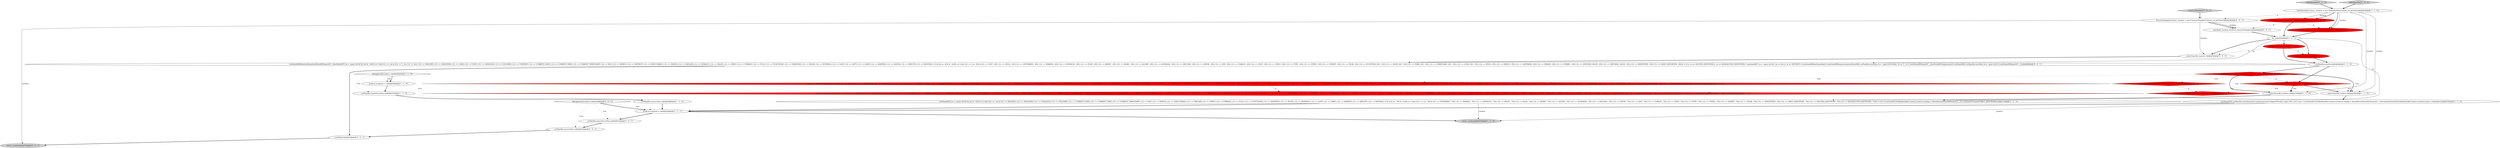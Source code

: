 digraph {
23 [style = filled, label = "setState(819)@@@7@@@['0', '1', '0']", fillcolor = red, shape = ellipse image = "AAA1AAABBB2BBB"];
30 [style = filled, label = "{setState(684)functionName()setState(685)match(T__0)setState(697)_la = _input.LA(1)if ((((_la) & ~0x3f) == 0 && ((1L << _la) & ((1L << T__0) | (1L << ALL) | (1L << ANALYZE) | (1L << ANALYZED) | (1L << CASE) | (1L << CAST) | (1L << CATALOGS) | (1L << COLUMNS) | (1L << CONVERT) | (1L << CURRENT_DATE) | (1L << CURRENT_TIME) | (1L << CURRENT_TIMESTAMP) | (1L << DAY) | (1L << DEBUG) | (1L << DISTINCT) | (1L << EXECUTABLE) | (1L << EXISTS) | (1L << EXPLAIN) | (1L << EXTRACT) | (1L << FALSE) | (1L << FIRST) | (1L << FORMAT) | (1L << FULL) | (1L << FUNCTIONS) | (1L << GRAPHVIZ) | (1L << HOUR) | (1L << INTERVAL) | (1L << LAST) | (1L << LEFT) | (1L << LIMIT) | (1L << MAPPED) | (1L << MATCH) | (1L << MINUTE) | (1L << MONTH))) != 0) || ((((_la - 65)) & ~0x3f) == 0 && ((1L << (_la - 65)) & ((1L << (NOT - 65)) | (1L << (NULL - 65)) | (1L << (OPTIMIZED - 65)) | (1L << (PARSED - 65)) | (1L << (PHYSICAL - 65)) | (1L << (PLAN - 65)) | (1L << (RIGHT - 65)) | (1L << (RLIKE - 65)) | (1L << (QUERY - 65)) | (1L << (SCHEMAS - 65)) | (1L << (SECOND - 65)) | (1L << (SHOW - 65)) | (1L << (SYS - 65)) | (1L << (TABLES - 65)) | (1L << (TEXT - 65)) | (1L << (TRUE - 65)) | (1L << (TYPE - 65)) | (1L << (TYPES - 65)) | (1L << (VERIFY - 65)) | (1L << (YEAR - 65)) | (1L << (FUNCTION_ESC - 65)) | (1L << (DATE_ESC - 65)) | (1L << (TIME_ESC - 65)) | (1L << (TIMESTAMP_ESC - 65)) | (1L << (GUID_ESC - 65)) | (1L << (PLUS - 65)) | (1L << (MINUS - 65)) | (1L << (ASTERISK - 65)) | (1L << (PARAM - 65)) | (1L << (STRING - 65)) | (1L << (INTEGER_VALUE - 65)) | (1L << (DECIMAL_VALUE - 65)) | (1L << (IDENTIFIER - 65)) | (1L << (DIGIT_IDENTIFIER - 65)))) != 0) || _la == QUOTED_IDENTIFIER || _la == BACKQUOTED_IDENTIFIER) {{setState(687)_la = _input.LA(1)if (_la == ALL || _la == DISTINCT) {{setState(686)setQuantifier()}}setState(689)expression()setState(694)_errHandler.sync(this)_la = _input.LA(1)while (_la == T__2) {{{setState(690)match(T__2)setState(691)expression()}}setState(696)_errHandler.sync(this)_la = _input.LA(1)}}}setState(699)match(T__1)}@@@8@@@['0', '0', '1']", fillcolor = white, shape = ellipse image = "AAA0AAABBB3BBB"];
3 [style = filled, label = "enterOuterAlt(_localctx,2)@@@26@@@['1', '1', '0']", fillcolor = white, shape = ellipse image = "AAA0AAABBB1BBB"];
32 [style = filled, label = "FunctionTemplateContext _localctx = new FunctionTemplateContext(_ctx,getState())@@@3@@@['0', '0', '1']", fillcolor = white, shape = ellipse image = "AAA0AAABBB3BBB"];
22 [style = filled, label = "enterRule(_localctx,104,RULE_tableIdentifier)@@@4@@@['0', '1', '0']", fillcolor = red, shape = ellipse image = "AAA1AAABBB2BBB"];
33 [style = filled, label = "RecognitionException re@@@49@@@['0', '0', '1']", fillcolor = white, shape = diamond image = "AAA0AAABBB3BBB"];
8 [style = filled, label = "_localctx.exception = re@@@50@@@['1', '1', '1']", fillcolor = white, shape = ellipse image = "AAA0AAABBB1BBB"];
9 [style = filled, label = "RecognitionException re@@@45@@@['1', '1', '0']", fillcolor = white, shape = diamond image = "AAA0AAABBB1BBB"];
21 [style = filled, label = "tableIdentifier['0', '1', '0']", fillcolor = lightgray, shape = diamond image = "AAA0AAABBB2BBB"];
29 [style = filled, label = "return _localctx@@@57@@@['0', '0', '1']", fillcolor = lightgray, shape = ellipse image = "AAA0AAABBB3BBB"];
34 [style = filled, label = "{exitRule()}@@@54@@@['0', '0', '1']", fillcolor = white, shape = ellipse image = "AAA0AAABBB3BBB"];
15 [style = filled, label = "_localctx.exception = re@@@46@@@['1', '1', '0']", fillcolor = white, shape = ellipse image = "AAA0AAABBB1BBB"];
14 [style = filled, label = "{setState(810)_la = _input.LA(1)if ((((_la) & ~0x3f) == 0 && ((1L << _la) & ((1L << ANALYZE) | (1L << ANALYZED) | (1L << CATALOGS) | (1L << COLUMNS) | (1L << CURRENT_DATE) | (1L << CURRENT_TIME) | (1L << CURRENT_TIMESTAMP) | (1L << DAY) | (1L << DEBUG) | (1L << EXECUTABLE) | (1L << EXPLAIN) | (1L << FIRST) | (1L << FORMAT) | (1L << FULL) | (1L << FUNCTIONS) | (1L << GRAPHVIZ) | (1L << HOUR) | (1L << INTERVAL) | (1L << LAST) | (1L << LIMIT) | (1L << MAPPED) | (1L << MINUTE) | (1L << MONTH))) != 0) || ((((_la - 70)) & ~0x3f) == 0 && ((1L << (_la - 70)) & ((1L << (OPTIMIZED - 70)) | (1L << (PARSED - 70)) | (1L << (PHYSICAL - 70)) | (1L << (PIVOT - 70)) | (1L << (PLAN - 70)) | (1L << (RLIKE - 70)) | (1L << (QUERY - 70)) | (1L << (SCHEMAS - 70)) | (1L << (SECOND - 70)) | (1L << (SHOW - 70)) | (1L << (SYS - 70)) | (1L << (TABLES - 70)) | (1L << (TEXT - 70)) | (1L << (TYPE - 70)) | (1L << (TYPES - 70)) | (1L << (VERIFY - 70)) | (1L << (YEAR - 70)) | (1L << (IDENTIFIER - 70)) | (1L << (DIGIT_IDENTIFIER - 70)) | (1L << (QUOTED_IDENTIFIER - 70)) | (1L << (BACKQUOTED_IDENTIFIER - 70)))) != 0)) {{setState(807)((TableIdentifierContext)_localctx).catalog = identifier()setState(808)match(T__3)}}setState(812)match(TABLE_IDENTIFIER)}@@@11@@@['1', '1', '0']", fillcolor = white, shape = ellipse image = "AAA0AAABBB1BBB"];
10 [style = filled, label = "getInterpreter().adaptivePredict(_input,104,_ctx)@@@30@@@['1', '0', '0']", fillcolor = red, shape = diamond image = "AAA1AAABBB1BBB"];
2 [style = filled, label = "int _la@@@5@@@['1', '1', '1']", fillcolor = white, shape = ellipse image = "AAA0AAABBB1BBB"];
28 [style = filled, label = "functionTemplate['0', '0', '1']", fillcolor = lightgray, shape = diamond image = "AAA0AAABBB3BBB"];
25 [style = filled, label = "_errHandler.recover(this,re)@@@52@@@['0', '0', '1']", fillcolor = white, shape = ellipse image = "AAA0AAABBB3BBB"];
27 [style = filled, label = "enterOuterAlt(_localctx,1)@@@7@@@['0', '0', '1']", fillcolor = white, shape = ellipse image = "AAA0AAABBB3BBB"];
1 [style = filled, label = "getInterpreter().adaptivePredict(_input,105,_ctx)@@@9@@@['1', '0', '0']", fillcolor = red, shape = diamond image = "AAA1AAABBB1BBB"];
6 [style = filled, label = "_errHandler.reportError(this,re)@@@47@@@['1', '1', '0']", fillcolor = white, shape = ellipse image = "AAA0AAABBB1BBB"];
19 [style = filled, label = "getInterpreter().adaptivePredict(_input,109,_ctx)@@@9@@@['0', '1', '0']", fillcolor = red, shape = diamond image = "AAA1AAABBB2BBB"];
24 [style = filled, label = "getInterpreter().adaptivePredict(_input,108,_ctx)@@@30@@@['0', '1', '0']", fillcolor = red, shape = diamond image = "AAA1AAABBB2BBB"];
13 [style = filled, label = "tableIdentifier['1', '0', '0']", fillcolor = lightgray, shape = diamond image = "AAA0AAABBB1BBB"];
16 [style = filled, label = "enterOuterAlt(_localctx,1)@@@10@@@['1', '1', '0']", fillcolor = white, shape = ellipse image = "AAA0AAABBB1BBB"];
12 [style = filled, label = "setState(781)@@@7@@@['1', '0', '0']", fillcolor = red, shape = ellipse image = "AAA1AAABBB1BBB"];
17 [style = filled, label = "TableIdentifierContext _localctx = new TableIdentifierContext(_ctx,getState())@@@3@@@['1', '1', '0']", fillcolor = white, shape = ellipse image = "AAA0AAABBB1BBB"];
5 [style = filled, label = "(((_la) & ~0x3f) == 0 && ((1L << _la) & ((1L << ANALYZE) | (1L << ANALYZED) | (1L << CATALOGS) | (1L << COLUMNS) | (1L << CURRENT_DATE) | (1L << CURRENT_TIME) | (1L << CURRENT_TIMESTAMP) | (1L << DAY) | (1L << DEBUG) | (1L << EXECUTABLE) | (1L << EXPLAIN) | (1L << FIRST) | (1L << FORMAT) | (1L << FULL) | (1L << FUNCTIONS) | (1L << GRAPHVIZ) | (1L << HOUR) | (1L << INTERVAL) | (1L << LAST) | (1L << LIMIT) | (1L << MAPPED) | (1L << MINUTE) | (1L << MONTH))) != 0) || ((((_la - 69)) & ~0x3f) == 0 && ((1L << (_la - 69)) & ((1L << (OPTIMIZED - 69)) | (1L << (PARSED - 69)) | (1L << (PHYSICAL - 69)) | (1L << (PLAN - 69)) | (1L << (RLIKE - 69)) | (1L << (QUERY - 69)) | (1L << (SCHEMAS - 69)) | (1L << (SECOND - 69)) | (1L << (SHOW - 69)) | (1L << (SYS - 69)) | (1L << (TABLES - 69)) | (1L << (TEXT - 69)) | (1L << (TYPE - 69)) | (1L << (TYPES - 69)) | (1L << (VERIFY - 69)) | (1L << (YEAR - 69)) | (1L << (IDENTIFIER - 69)) | (1L << (DIGIT_IDENTIFIER - 69)) | (1L << (QUOTED_IDENTIFIER - 69)) | (1L << (BACKQUOTED_IDENTIFIER - 69)))) != 0)@@@14@@@['1', '0', '0']", fillcolor = red, shape = diamond image = "AAA1AAABBB1BBB"];
31 [style = filled, label = "_errHandler.reportError(this,re)@@@51@@@['0', '0', '1']", fillcolor = white, shape = ellipse image = "AAA0AAABBB3BBB"];
0 [style = filled, label = "_errHandler.sync(this)@@@8@@@['1', '1', '0']", fillcolor = white, shape = ellipse image = "AAA0AAABBB1BBB"];
7 [style = filled, label = "return _localctx@@@53@@@['1', '1', '0']", fillcolor = lightgray, shape = ellipse image = "AAA0AAABBB1BBB"];
26 [style = filled, label = "enterRule(_localctx,76,RULE_functionTemplate)@@@4@@@['0', '0', '1']", fillcolor = white, shape = ellipse image = "AAA0AAABBB3BBB"];
11 [style = filled, label = "_errHandler.recover(this,re)@@@48@@@['1', '1', '0']", fillcolor = white, shape = ellipse image = "AAA0AAABBB1BBB"];
18 [style = filled, label = "{setState(816)_errHandler.sync(this)switch (getInterpreter().adaptivePredict(_input,108,_ctx)) {case 1:{setState(813)((TableIdentifierContext)_localctx).catalog = identifier()setState(814)match(T__3)}breaksetState(818)((TableIdentifierContext)_localctx).name = identifier()}@@@27@@@['1', '1', '0']", fillcolor = white, shape = ellipse image = "AAA0AAABBB1BBB"];
20 [style = filled, label = "(((_la) & ~0x3f) == 0 && ((1L << _la) & ((1L << ANALYZE) | (1L << ANALYZED) | (1L << CATALOGS) | (1L << COLUMNS) | (1L << CURRENT_DATE) | (1L << CURRENT_TIME) | (1L << CURRENT_TIMESTAMP) | (1L << DAY) | (1L << DEBUG) | (1L << EXECUTABLE) | (1L << EXPLAIN) | (1L << FIRST) | (1L << FORMAT) | (1L << FULL) | (1L << FUNCTIONS) | (1L << GRAPHVIZ) | (1L << HOUR) | (1L << INTERVAL) | (1L << LAST) | (1L << LIMIT) | (1L << MAPPED) | (1L << MINUTE) | (1L << MONTH))) != 0) || ((((_la - 70)) & ~0x3f) == 0 && ((1L << (_la - 70)) & ((1L << (OPTIMIZED - 70)) | (1L << (PARSED - 70)) | (1L << (PHYSICAL - 70)) | (1L << (PIVOT - 70)) | (1L << (PLAN - 70)) | (1L << (RLIKE - 70)) | (1L << (QUERY - 70)) | (1L << (SCHEMAS - 70)) | (1L << (SECOND - 70)) | (1L << (SHOW - 70)) | (1L << (SYS - 70)) | (1L << (TABLES - 70)) | (1L << (TEXT - 70)) | (1L << (TYPE - 70)) | (1L << (TYPES - 70)) | (1L << (VERIFY - 70)) | (1L << (YEAR - 70)) | (1L << (IDENTIFIER - 70)) | (1L << (DIGIT_IDENTIFIER - 70)) | (1L << (QUOTED_IDENTIFIER - 70)) | (1L << (BACKQUOTED_IDENTIFIER - 70)))) != 0)@@@14@@@['0', '1', '0']", fillcolor = red, shape = diamond image = "AAA1AAABBB2BBB"];
4 [style = filled, label = "enterRule(_localctx,96,RULE_tableIdentifier)@@@4@@@['1', '0', '0']", fillcolor = red, shape = ellipse image = "AAA1AAABBB1BBB"];
14->7 [style = solid, label="_localctx"];
34->29 [style = bold, label=""];
2->30 [style = solid, label="_la"];
18->7 [style = solid, label="_localctx"];
31->25 [style = bold, label=""];
22->2 [style = bold, label=""];
17->4 [style = solid, label="_localctx"];
1->10 [style = dotted, label="true"];
25->34 [style = bold, label=""];
8->31 [style = bold, label=""];
12->23 [style = dashed, label="0"];
0->19 [style = bold, label=""];
19->20 [style = dotted, label="true"];
27->30 [style = bold, label=""];
9->11 [style = dotted, label="true"];
1->19 [style = dashed, label="0"];
32->29 [style = solid, label="_localctx"];
1->3 [style = bold, label=""];
17->32 [style = dashed, label="0"];
15->6 [style = bold, label=""];
30->34 [style = bold, label=""];
4->2 [style = bold, label=""];
4->22 [style = dashed, label="0"];
19->24 [style = dotted, label="true"];
4->26 [style = dashed, label="0"];
17->22 [style = bold, label=""];
9->6 [style = dotted, label="true"];
12->0 [style = bold, label=""];
23->0 [style = bold, label=""];
32->26 [style = bold, label=""];
17->3 [style = solid, label="_localctx"];
17->16 [style = solid, label="_localctx"];
2->12 [style = bold, label=""];
8->7 [style = bold, label=""];
19->16 [style = bold, label=""];
28->32 [style = bold, label=""];
3->18 [style = bold, label=""];
1->3 [style = dotted, label="true"];
5->20 [style = dashed, label="0"];
2->23 [style = bold, label=""];
13->17 [style = bold, label=""];
26->2 [style = bold, label=""];
33->25 [style = dotted, label="true"];
2->14 [style = solid, label="_la"];
1->16 [style = bold, label=""];
9->15 [style = bold, label=""];
0->1 [style = bold, label=""];
19->3 [style = dotted, label="true"];
6->11 [style = bold, label=""];
17->22 [style = solid, label="_localctx"];
12->27 [style = dashed, label="0"];
19->16 [style = dotted, label="true"];
32->27 [style = solid, label="_localctx"];
2->27 [style = bold, label=""];
33->8 [style = dotted, label="true"];
16->14 [style = bold, label=""];
11->8 [style = bold, label=""];
32->26 [style = solid, label="_localctx"];
9->15 [style = dotted, label="true"];
14->8 [style = bold, label=""];
18->8 [style = bold, label=""];
1->16 [style = dotted, label="true"];
33->8 [style = bold, label=""];
19->3 [style = bold, label=""];
21->17 [style = bold, label=""];
1->5 [style = dotted, label="true"];
17->4 [style = bold, label=""];
10->24 [style = dashed, label="0"];
33->31 [style = dotted, label="true"];
}
